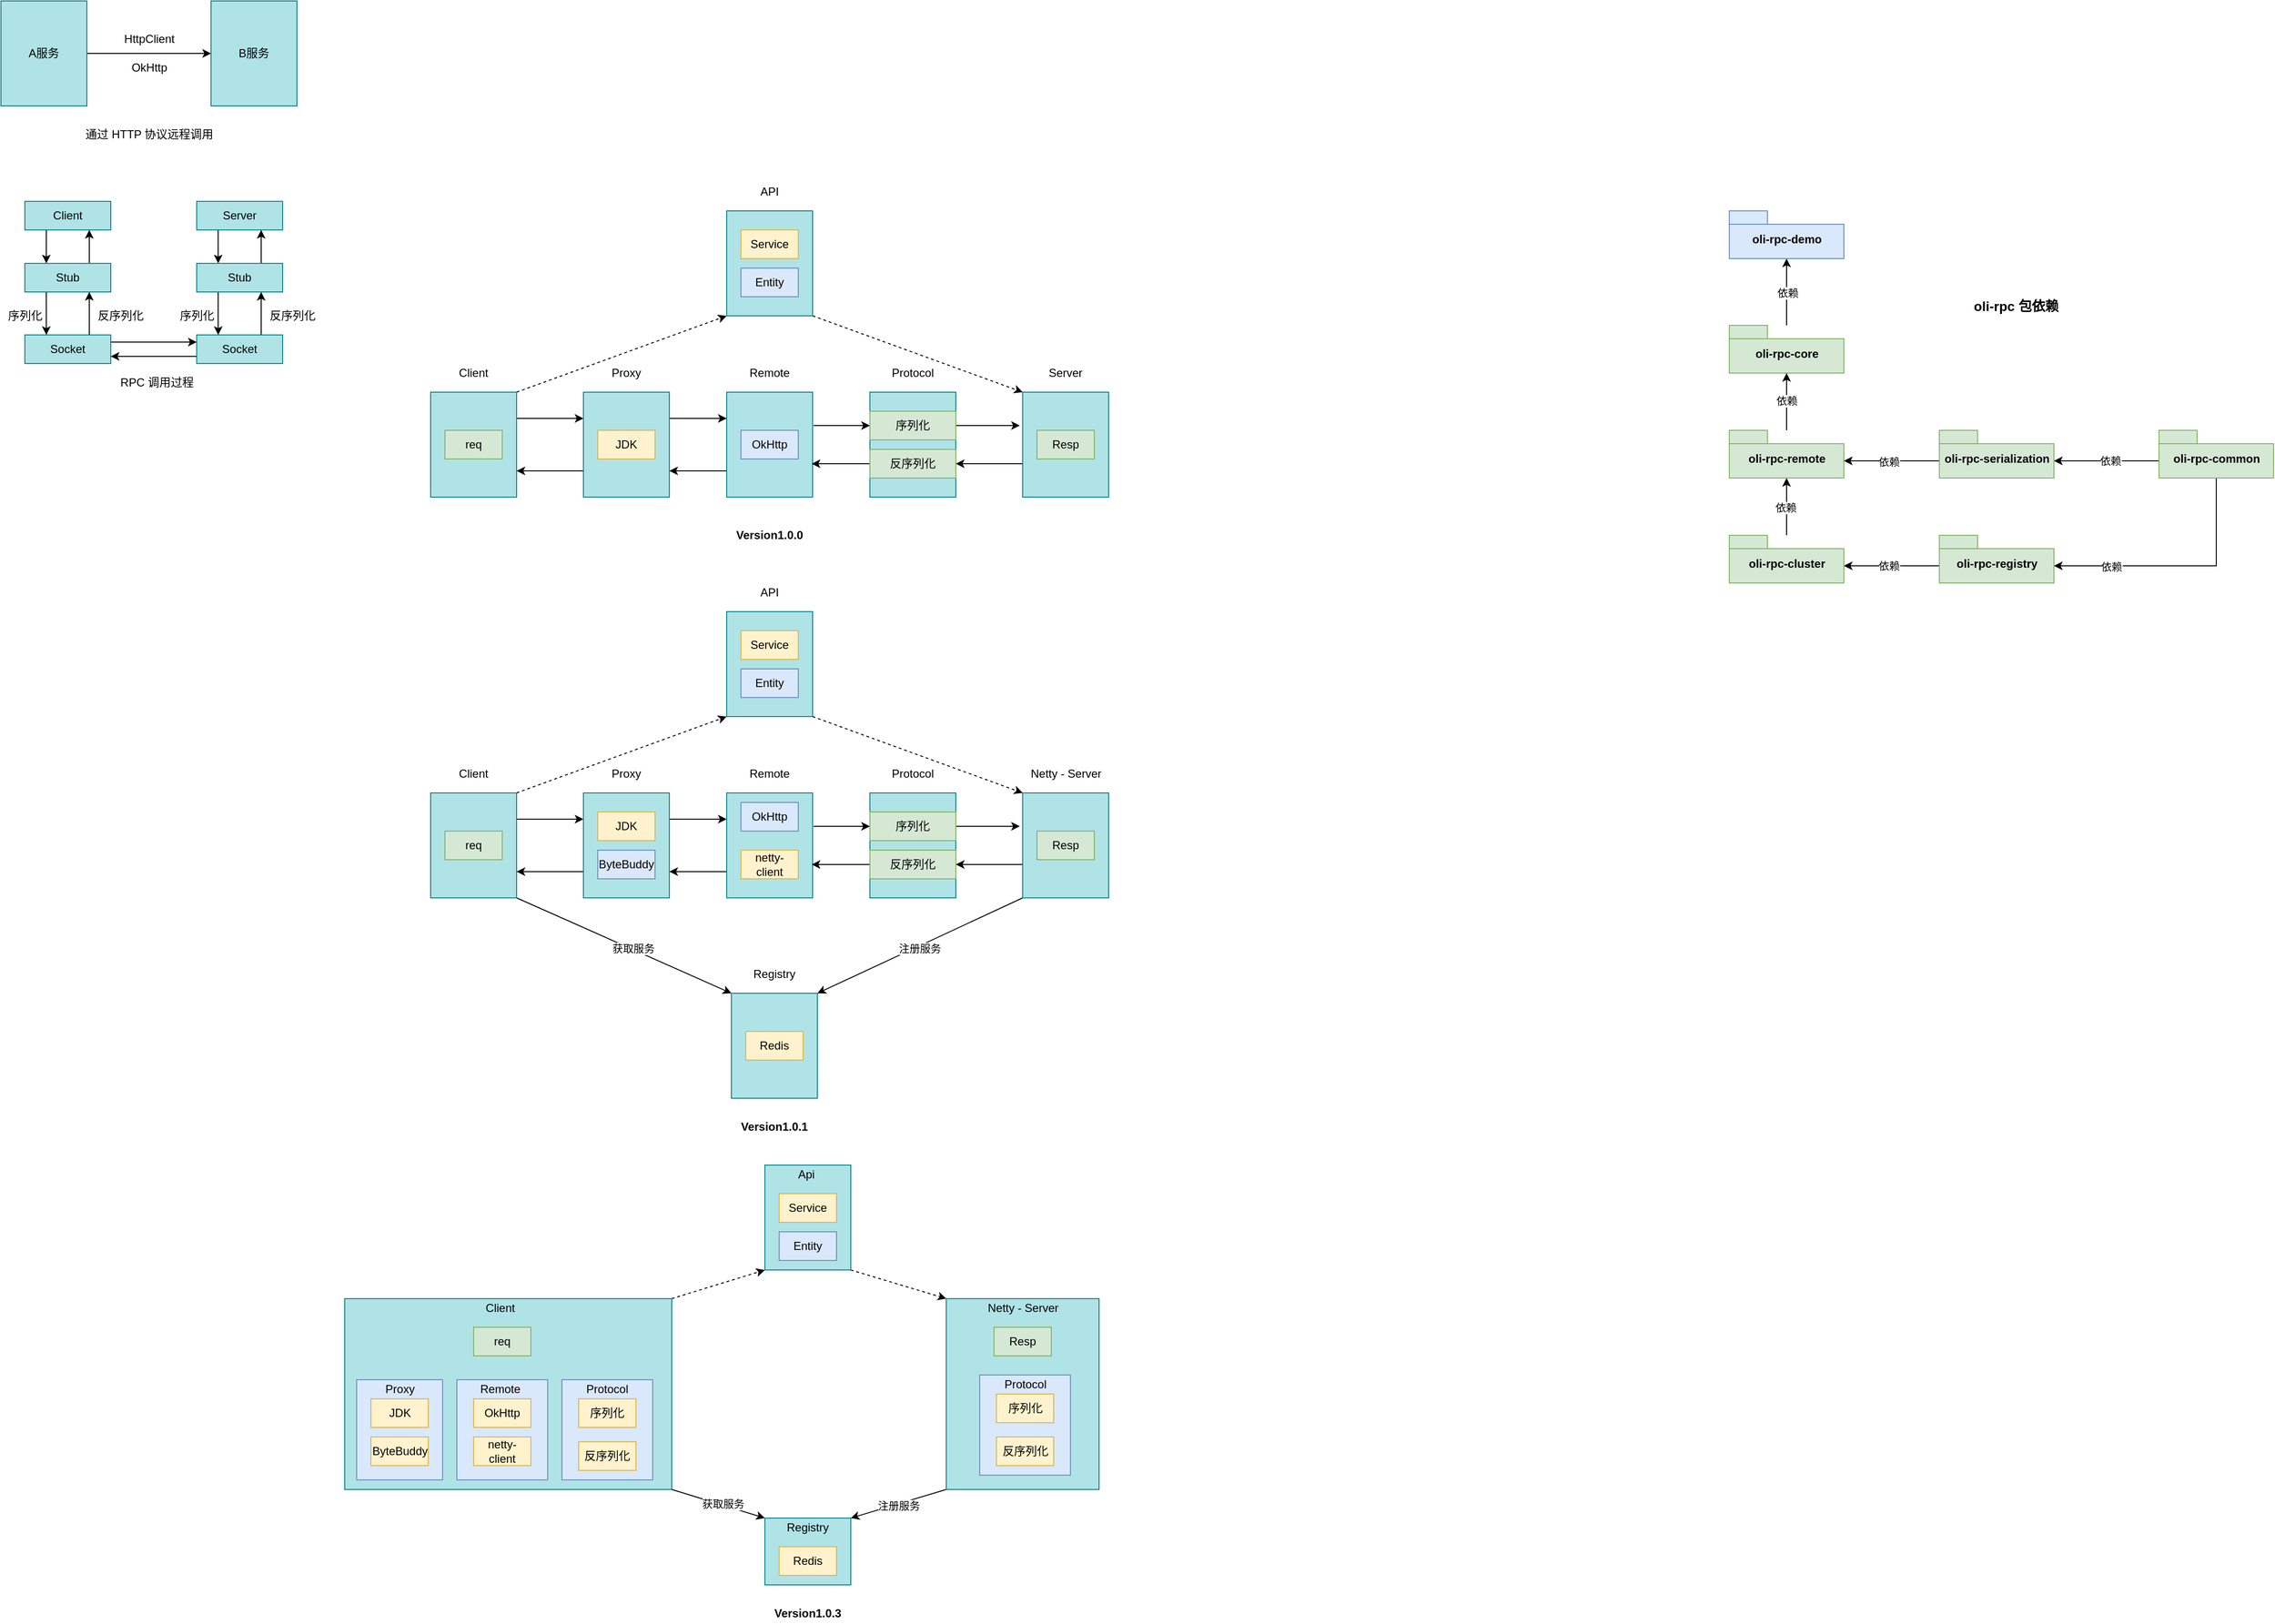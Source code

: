 <mxfile version="14.7.0" type="github">
  <diagram id="Ye_1s_PwDqeFsSJ71oEs" name="第 1 页">
    <mxGraphModel dx="4246" dy="620" grid="1" gridSize="10" guides="1" tooltips="1" connect="1" arrows="1" fold="1" page="1" pageScale="1" pageWidth="3300" pageHeight="2339" math="0" shadow="0">
      <root>
        <mxCell id="0" />
        <mxCell id="1" parent="0" />
        <mxCell id="innrkbjN795lYIx9L5WS-31" value="" style="rounded=0;whiteSpace=wrap;html=1;fillColor=#b0e3e6;strokeColor=#0e8088;" parent="1" vertex="1">
          <mxGeometry x="880" y="470" width="90" height="110" as="geometry" />
        </mxCell>
        <mxCell id="innrkbjN795lYIx9L5WS-16" style="edgeStyle=orthogonalEdgeStyle;rounded=0;orthogonalLoop=1;jettySize=auto;html=1;exitX=1;exitY=0.25;exitDx=0;exitDy=0;entryX=0;entryY=0.25;entryDx=0;entryDy=0;" parent="1" source="innrkbjN795lYIx9L5WS-2" target="innrkbjN795lYIx9L5WS-6" edge="1">
          <mxGeometry relative="1" as="geometry" />
        </mxCell>
        <mxCell id="innrkbjN795lYIx9L5WS-51" style="rounded=0;orthogonalLoop=1;jettySize=auto;html=1;exitX=1;exitY=0;exitDx=0;exitDy=0;entryX=0;entryY=1;entryDx=0;entryDy=0;dashed=1;" parent="1" source="innrkbjN795lYIx9L5WS-2" target="innrkbjN795lYIx9L5WS-47" edge="1">
          <mxGeometry relative="1" as="geometry" />
        </mxCell>
        <mxCell id="innrkbjN795lYIx9L5WS-2" value="" style="rounded=0;whiteSpace=wrap;html=1;fillColor=#b0e3e6;strokeColor=#0e8088;" parent="1" vertex="1">
          <mxGeometry x="420" y="470" width="90" height="110" as="geometry" />
        </mxCell>
        <mxCell id="innrkbjN795lYIx9L5WS-4" value="req" style="rounded=0;whiteSpace=wrap;html=1;fillColor=#d5e8d4;strokeColor=#82b366;" parent="1" vertex="1">
          <mxGeometry x="435" y="510" width="60" height="30" as="geometry" />
        </mxCell>
        <mxCell id="innrkbjN795lYIx9L5WS-5" value="Client" style="text;html=1;strokeColor=none;fillColor=none;align=center;verticalAlign=middle;whiteSpace=wrap;rounded=0;" parent="1" vertex="1">
          <mxGeometry x="445" y="440" width="40" height="20" as="geometry" />
        </mxCell>
        <mxCell id="innrkbjN795lYIx9L5WS-17" style="edgeStyle=orthogonalEdgeStyle;rounded=0;orthogonalLoop=1;jettySize=auto;html=1;exitX=1;exitY=0.25;exitDx=0;exitDy=0;entryX=0;entryY=0.25;entryDx=0;entryDy=0;" parent="1" source="innrkbjN795lYIx9L5WS-6" target="innrkbjN795lYIx9L5WS-10" edge="1">
          <mxGeometry relative="1" as="geometry" />
        </mxCell>
        <mxCell id="innrkbjN795lYIx9L5WS-21" style="edgeStyle=orthogonalEdgeStyle;rounded=0;orthogonalLoop=1;jettySize=auto;html=1;exitX=0;exitY=0.75;exitDx=0;exitDy=0;entryX=1;entryY=0.75;entryDx=0;entryDy=0;" parent="1" source="innrkbjN795lYIx9L5WS-6" target="innrkbjN795lYIx9L5WS-2" edge="1">
          <mxGeometry relative="1" as="geometry" />
        </mxCell>
        <mxCell id="innrkbjN795lYIx9L5WS-6" value="" style="rounded=0;whiteSpace=wrap;html=1;fillColor=#b0e3e6;strokeColor=#0e8088;" parent="1" vertex="1">
          <mxGeometry x="580" y="470" width="90" height="110" as="geometry" />
        </mxCell>
        <mxCell id="innrkbjN795lYIx9L5WS-7" value="Proxy" style="text;html=1;strokeColor=none;fillColor=none;align=center;verticalAlign=middle;whiteSpace=wrap;rounded=0;" parent="1" vertex="1">
          <mxGeometry x="605" y="440" width="40" height="20" as="geometry" />
        </mxCell>
        <mxCell id="innrkbjN795lYIx9L5WS-8" value="JDK" style="rounded=0;whiteSpace=wrap;html=1;fillColor=#fff2cc;strokeColor=#d6b656;" parent="1" vertex="1">
          <mxGeometry x="595" y="510" width="60" height="30" as="geometry" />
        </mxCell>
        <mxCell id="innrkbjN795lYIx9L5WS-20" style="edgeStyle=orthogonalEdgeStyle;rounded=0;orthogonalLoop=1;jettySize=auto;html=1;exitX=0;exitY=0.75;exitDx=0;exitDy=0;entryX=1;entryY=0.75;entryDx=0;entryDy=0;" parent="1" source="innrkbjN795lYIx9L5WS-10" target="innrkbjN795lYIx9L5WS-6" edge="1">
          <mxGeometry relative="1" as="geometry" />
        </mxCell>
        <mxCell id="innrkbjN795lYIx9L5WS-33" style="edgeStyle=orthogonalEdgeStyle;rounded=0;orthogonalLoop=1;jettySize=auto;html=1;exitX=1.011;exitY=0.318;exitDx=0;exitDy=0;entryX=0;entryY=0.5;entryDx=0;entryDy=0;exitPerimeter=0;" parent="1" source="innrkbjN795lYIx9L5WS-10" target="innrkbjN795lYIx9L5WS-25" edge="1">
          <mxGeometry relative="1" as="geometry" />
        </mxCell>
        <mxCell id="innrkbjN795lYIx9L5WS-10" value="" style="rounded=0;whiteSpace=wrap;html=1;fillColor=#b0e3e6;strokeColor=#0e8088;" parent="1" vertex="1">
          <mxGeometry x="730" y="470" width="90" height="110" as="geometry" />
        </mxCell>
        <mxCell id="innrkbjN795lYIx9L5WS-11" value="Remote" style="text;html=1;strokeColor=none;fillColor=none;align=center;verticalAlign=middle;whiteSpace=wrap;rounded=0;" parent="1" vertex="1">
          <mxGeometry x="755" y="440" width="40" height="20" as="geometry" />
        </mxCell>
        <mxCell id="innrkbjN795lYIx9L5WS-12" value="OkHttp" style="rounded=0;whiteSpace=wrap;html=1;fillColor=#dae8fc;strokeColor=#6c8ebf;" parent="1" vertex="1">
          <mxGeometry x="745" y="510" width="60" height="30" as="geometry" />
        </mxCell>
        <mxCell id="innrkbjN795lYIx9L5WS-39" style="edgeStyle=orthogonalEdgeStyle;rounded=0;orthogonalLoop=1;jettySize=auto;html=1;exitX=0.011;exitY=0.682;exitDx=0;exitDy=0;entryX=1;entryY=0.5;entryDx=0;entryDy=0;exitPerimeter=0;" parent="1" source="innrkbjN795lYIx9L5WS-13" target="innrkbjN795lYIx9L5WS-26" edge="1">
          <mxGeometry relative="1" as="geometry" />
        </mxCell>
        <mxCell id="innrkbjN795lYIx9L5WS-13" value="" style="rounded=0;whiteSpace=wrap;html=1;fillColor=#b0e3e6;strokeColor=#0e8088;" parent="1" vertex="1">
          <mxGeometry x="1040" y="470" width="90" height="110" as="geometry" />
        </mxCell>
        <mxCell id="innrkbjN795lYIx9L5WS-14" value="Server" style="text;html=1;strokeColor=none;fillColor=none;align=center;verticalAlign=middle;whiteSpace=wrap;rounded=0;" parent="1" vertex="1">
          <mxGeometry x="1065" y="440" width="40" height="20" as="geometry" />
        </mxCell>
        <mxCell id="innrkbjN795lYIx9L5WS-15" value="Resp" style="rounded=0;whiteSpace=wrap;html=1;fillColor=#d5e8d4;strokeColor=#82b366;" parent="1" vertex="1">
          <mxGeometry x="1055" y="510" width="60" height="30" as="geometry" />
        </mxCell>
        <mxCell id="innrkbjN795lYIx9L5WS-40" style="edgeStyle=orthogonalEdgeStyle;rounded=0;orthogonalLoop=1;jettySize=auto;html=1;exitX=1;exitY=0.5;exitDx=0;exitDy=0;entryX=-0.033;entryY=0.318;entryDx=0;entryDy=0;entryPerimeter=0;" parent="1" source="innrkbjN795lYIx9L5WS-25" target="innrkbjN795lYIx9L5WS-13" edge="1">
          <mxGeometry relative="1" as="geometry" />
        </mxCell>
        <mxCell id="innrkbjN795lYIx9L5WS-25" value="序列化" style="rounded=0;whiteSpace=wrap;html=1;fillColor=#d5e8d4;strokeColor=#82b366;" parent="1" vertex="1">
          <mxGeometry x="880" y="490" width="90" height="30" as="geometry" />
        </mxCell>
        <mxCell id="innrkbjN795lYIx9L5WS-36" style="edgeStyle=orthogonalEdgeStyle;rounded=0;orthogonalLoop=1;jettySize=auto;html=1;exitX=0;exitY=0.5;exitDx=0;exitDy=0;entryX=0.989;entryY=0.682;entryDx=0;entryDy=0;entryPerimeter=0;" parent="1" source="innrkbjN795lYIx9L5WS-26" target="innrkbjN795lYIx9L5WS-10" edge="1">
          <mxGeometry relative="1" as="geometry" />
        </mxCell>
        <mxCell id="innrkbjN795lYIx9L5WS-26" value="反序列化" style="rounded=0;whiteSpace=wrap;html=1;fillColor=#d5e8d4;strokeColor=#82b366;" parent="1" vertex="1">
          <mxGeometry x="880" y="530" width="90" height="30" as="geometry" />
        </mxCell>
        <mxCell id="innrkbjN795lYIx9L5WS-41" value="Protocol" style="text;html=1;strokeColor=none;fillColor=none;align=center;verticalAlign=middle;whiteSpace=wrap;rounded=0;" parent="1" vertex="1">
          <mxGeometry x="905" y="440" width="40" height="20" as="geometry" />
        </mxCell>
        <mxCell id="innrkbjN795lYIx9L5WS-42" value="&lt;b&gt;Version1.0.0&lt;/b&gt;" style="text;html=1;strokeColor=none;fillColor=none;align=center;verticalAlign=middle;whiteSpace=wrap;rounded=0;" parent="1" vertex="1">
          <mxGeometry x="740" y="610" width="70" height="20" as="geometry" />
        </mxCell>
        <mxCell id="innrkbjN795lYIx9L5WS-52" style="edgeStyle=none;rounded=0;orthogonalLoop=1;jettySize=auto;html=1;exitX=1;exitY=1;exitDx=0;exitDy=0;entryX=0;entryY=0;entryDx=0;entryDy=0;dashed=1;" parent="1" source="innrkbjN795lYIx9L5WS-47" target="innrkbjN795lYIx9L5WS-13" edge="1">
          <mxGeometry relative="1" as="geometry" />
        </mxCell>
        <mxCell id="innrkbjN795lYIx9L5WS-47" value="" style="rounded=0;whiteSpace=wrap;html=1;fillColor=#b0e3e6;strokeColor=#0e8088;" parent="1" vertex="1">
          <mxGeometry x="730" y="280" width="90" height="110" as="geometry" />
        </mxCell>
        <mxCell id="innrkbjN795lYIx9L5WS-48" value="API" style="text;html=1;strokeColor=none;fillColor=none;align=center;verticalAlign=middle;whiteSpace=wrap;rounded=0;" parent="1" vertex="1">
          <mxGeometry x="755" y="250" width="40" height="20" as="geometry" />
        </mxCell>
        <mxCell id="innrkbjN795lYIx9L5WS-49" value="Service" style="rounded=0;whiteSpace=wrap;html=1;fillColor=#fff2cc;strokeColor=#d6b656;" parent="1" vertex="1">
          <mxGeometry x="745" y="300" width="60" height="30" as="geometry" />
        </mxCell>
        <mxCell id="innrkbjN795lYIx9L5WS-50" value="Entity" style="rounded=0;whiteSpace=wrap;html=1;fillColor=#dae8fc;strokeColor=#6c8ebf;" parent="1" vertex="1">
          <mxGeometry x="745" y="340" width="60" height="30" as="geometry" />
        </mxCell>
        <mxCell id="innrkbjN795lYIx9L5WS-53" value="" style="rounded=0;whiteSpace=wrap;html=1;fillColor=#b0e3e6;strokeColor=#0e8088;" parent="1" vertex="1">
          <mxGeometry x="880" y="890" width="90" height="110" as="geometry" />
        </mxCell>
        <mxCell id="innrkbjN795lYIx9L5WS-54" style="edgeStyle=orthogonalEdgeStyle;rounded=0;orthogonalLoop=1;jettySize=auto;html=1;exitX=1;exitY=0.25;exitDx=0;exitDy=0;entryX=0;entryY=0.25;entryDx=0;entryDy=0;" parent="1" source="innrkbjN795lYIx9L5WS-56" target="innrkbjN795lYIx9L5WS-61" edge="1">
          <mxGeometry relative="1" as="geometry" />
        </mxCell>
        <mxCell id="innrkbjN795lYIx9L5WS-55" style="rounded=0;orthogonalLoop=1;jettySize=auto;html=1;exitX=1;exitY=0;exitDx=0;exitDy=0;entryX=0;entryY=1;entryDx=0;entryDy=0;dashed=1;" parent="1" source="innrkbjN795lYIx9L5WS-56" target="innrkbjN795lYIx9L5WS-80" edge="1">
          <mxGeometry relative="1" as="geometry" />
        </mxCell>
        <mxCell id="innrkbjN795lYIx9L5WS-95" style="edgeStyle=none;rounded=0;orthogonalLoop=1;jettySize=auto;html=1;exitX=1;exitY=1;exitDx=0;exitDy=0;entryX=0;entryY=0;entryDx=0;entryDy=0;" parent="1" source="innrkbjN795lYIx9L5WS-56" target="innrkbjN795lYIx9L5WS-84" edge="1">
          <mxGeometry relative="1" as="geometry" />
        </mxCell>
        <mxCell id="innrkbjN795lYIx9L5WS-96" value="获取服务" style="edgeLabel;html=1;align=center;verticalAlign=middle;resizable=0;points=[];" parent="innrkbjN795lYIx9L5WS-95" vertex="1" connectable="0">
          <mxGeometry x="0.08" y="1" relative="1" as="geometry">
            <mxPoint as="offset" />
          </mxGeometry>
        </mxCell>
        <mxCell id="innrkbjN795lYIx9L5WS-56" value="" style="rounded=0;whiteSpace=wrap;html=1;fillColor=#b0e3e6;strokeColor=#0e8088;" parent="1" vertex="1">
          <mxGeometry x="420" y="890" width="90" height="110" as="geometry" />
        </mxCell>
        <mxCell id="innrkbjN795lYIx9L5WS-57" value="req" style="rounded=0;whiteSpace=wrap;html=1;fillColor=#d5e8d4;strokeColor=#82b366;" parent="1" vertex="1">
          <mxGeometry x="435" y="930" width="60" height="30" as="geometry" />
        </mxCell>
        <mxCell id="innrkbjN795lYIx9L5WS-58" value="Client" style="text;html=1;strokeColor=none;fillColor=none;align=center;verticalAlign=middle;whiteSpace=wrap;rounded=0;" parent="1" vertex="1">
          <mxGeometry x="445" y="860" width="40" height="20" as="geometry" />
        </mxCell>
        <mxCell id="innrkbjN795lYIx9L5WS-59" style="edgeStyle=orthogonalEdgeStyle;rounded=0;orthogonalLoop=1;jettySize=auto;html=1;exitX=1;exitY=0.25;exitDx=0;exitDy=0;entryX=0;entryY=0.25;entryDx=0;entryDy=0;" parent="1" source="innrkbjN795lYIx9L5WS-61" target="innrkbjN795lYIx9L5WS-66" edge="1">
          <mxGeometry relative="1" as="geometry" />
        </mxCell>
        <mxCell id="innrkbjN795lYIx9L5WS-60" style="edgeStyle=orthogonalEdgeStyle;rounded=0;orthogonalLoop=1;jettySize=auto;html=1;exitX=0;exitY=0.75;exitDx=0;exitDy=0;entryX=1;entryY=0.75;entryDx=0;entryDy=0;" parent="1" source="innrkbjN795lYIx9L5WS-61" target="innrkbjN795lYIx9L5WS-56" edge="1">
          <mxGeometry relative="1" as="geometry" />
        </mxCell>
        <mxCell id="innrkbjN795lYIx9L5WS-61" value="" style="rounded=0;whiteSpace=wrap;html=1;fillColor=#b0e3e6;strokeColor=#0e8088;" parent="1" vertex="1">
          <mxGeometry x="580" y="890" width="90" height="110" as="geometry" />
        </mxCell>
        <mxCell id="innrkbjN795lYIx9L5WS-62" value="Proxy" style="text;html=1;strokeColor=none;fillColor=none;align=center;verticalAlign=middle;whiteSpace=wrap;rounded=0;" parent="1" vertex="1">
          <mxGeometry x="605" y="860" width="40" height="20" as="geometry" />
        </mxCell>
        <mxCell id="innrkbjN795lYIx9L5WS-63" value="JDK" style="rounded=0;whiteSpace=wrap;html=1;fillColor=#fff2cc;strokeColor=#d6b656;" parent="1" vertex="1">
          <mxGeometry x="595" y="910" width="60" height="30" as="geometry" />
        </mxCell>
        <mxCell id="innrkbjN795lYIx9L5WS-64" style="edgeStyle=orthogonalEdgeStyle;rounded=0;orthogonalLoop=1;jettySize=auto;html=1;exitX=0;exitY=0.75;exitDx=0;exitDy=0;entryX=1;entryY=0.75;entryDx=0;entryDy=0;" parent="1" source="innrkbjN795lYIx9L5WS-66" target="innrkbjN795lYIx9L5WS-61" edge="1">
          <mxGeometry relative="1" as="geometry" />
        </mxCell>
        <mxCell id="innrkbjN795lYIx9L5WS-65" style="edgeStyle=orthogonalEdgeStyle;rounded=0;orthogonalLoop=1;jettySize=auto;html=1;exitX=1.011;exitY=0.318;exitDx=0;exitDy=0;entryX=0;entryY=0.5;entryDx=0;entryDy=0;exitPerimeter=0;" parent="1" source="innrkbjN795lYIx9L5WS-66" target="innrkbjN795lYIx9L5WS-74" edge="1">
          <mxGeometry relative="1" as="geometry" />
        </mxCell>
        <mxCell id="innrkbjN795lYIx9L5WS-66" value="" style="rounded=0;whiteSpace=wrap;html=1;fillColor=#b0e3e6;strokeColor=#0e8088;" parent="1" vertex="1">
          <mxGeometry x="730" y="890" width="90" height="110" as="geometry" />
        </mxCell>
        <mxCell id="innrkbjN795lYIx9L5WS-67" value="Remote" style="text;html=1;strokeColor=none;fillColor=none;align=center;verticalAlign=middle;whiteSpace=wrap;rounded=0;" parent="1" vertex="1">
          <mxGeometry x="755" y="860" width="40" height="20" as="geometry" />
        </mxCell>
        <mxCell id="innrkbjN795lYIx9L5WS-68" value="OkHttp" style="rounded=0;whiteSpace=wrap;html=1;fillColor=#dae8fc;strokeColor=#6c8ebf;" parent="1" vertex="1">
          <mxGeometry x="745" y="900" width="60" height="30" as="geometry" />
        </mxCell>
        <mxCell id="innrkbjN795lYIx9L5WS-69" style="edgeStyle=orthogonalEdgeStyle;rounded=0;orthogonalLoop=1;jettySize=auto;html=1;exitX=0.011;exitY=0.682;exitDx=0;exitDy=0;entryX=1;entryY=0.5;entryDx=0;entryDy=0;exitPerimeter=0;" parent="1" source="innrkbjN795lYIx9L5WS-70" target="innrkbjN795lYIx9L5WS-76" edge="1">
          <mxGeometry relative="1" as="geometry" />
        </mxCell>
        <mxCell id="innrkbjN795lYIx9L5WS-88" style="edgeStyle=none;rounded=0;orthogonalLoop=1;jettySize=auto;html=1;exitX=0;exitY=1;exitDx=0;exitDy=0;entryX=1;entryY=0;entryDx=0;entryDy=0;" parent="1" source="innrkbjN795lYIx9L5WS-70" target="innrkbjN795lYIx9L5WS-84" edge="1">
          <mxGeometry relative="1" as="geometry" />
        </mxCell>
        <mxCell id="innrkbjN795lYIx9L5WS-89" value="注册服务" style="edgeLabel;html=1;align=center;verticalAlign=middle;resizable=0;points=[];" parent="innrkbjN795lYIx9L5WS-88" vertex="1" connectable="0">
          <mxGeometry x="0.011" y="2" relative="1" as="geometry">
            <mxPoint as="offset" />
          </mxGeometry>
        </mxCell>
        <mxCell id="innrkbjN795lYIx9L5WS-70" value="" style="rounded=0;whiteSpace=wrap;html=1;fillColor=#b0e3e6;strokeColor=#0e8088;" parent="1" vertex="1">
          <mxGeometry x="1040" y="890" width="90" height="110" as="geometry" />
        </mxCell>
        <mxCell id="innrkbjN795lYIx9L5WS-71" value="Netty - Server" style="text;html=1;strokeColor=none;fillColor=none;align=center;verticalAlign=middle;whiteSpace=wrap;rounded=0;" parent="1" vertex="1">
          <mxGeometry x="1027.5" y="860" width="115" height="20" as="geometry" />
        </mxCell>
        <mxCell id="innrkbjN795lYIx9L5WS-72" value="Resp" style="rounded=0;whiteSpace=wrap;html=1;fillColor=#d5e8d4;strokeColor=#82b366;" parent="1" vertex="1">
          <mxGeometry x="1055" y="930" width="60" height="30" as="geometry" />
        </mxCell>
        <mxCell id="innrkbjN795lYIx9L5WS-73" style="edgeStyle=orthogonalEdgeStyle;rounded=0;orthogonalLoop=1;jettySize=auto;html=1;exitX=1;exitY=0.5;exitDx=0;exitDy=0;entryX=-0.033;entryY=0.318;entryDx=0;entryDy=0;entryPerimeter=0;" parent="1" source="innrkbjN795lYIx9L5WS-74" target="innrkbjN795lYIx9L5WS-70" edge="1">
          <mxGeometry relative="1" as="geometry" />
        </mxCell>
        <mxCell id="innrkbjN795lYIx9L5WS-74" value="序列化" style="rounded=0;whiteSpace=wrap;html=1;fillColor=#d5e8d4;strokeColor=#82b366;" parent="1" vertex="1">
          <mxGeometry x="880" y="910" width="90" height="30" as="geometry" />
        </mxCell>
        <mxCell id="innrkbjN795lYIx9L5WS-75" style="edgeStyle=orthogonalEdgeStyle;rounded=0;orthogonalLoop=1;jettySize=auto;html=1;exitX=0;exitY=0.5;exitDx=0;exitDy=0;entryX=0.989;entryY=0.682;entryDx=0;entryDy=0;entryPerimeter=0;" parent="1" source="innrkbjN795lYIx9L5WS-76" target="innrkbjN795lYIx9L5WS-66" edge="1">
          <mxGeometry relative="1" as="geometry" />
        </mxCell>
        <mxCell id="innrkbjN795lYIx9L5WS-76" value="反序列化" style="rounded=0;whiteSpace=wrap;html=1;fillColor=#d5e8d4;strokeColor=#82b366;" parent="1" vertex="1">
          <mxGeometry x="880" y="950" width="90" height="30" as="geometry" />
        </mxCell>
        <mxCell id="innrkbjN795lYIx9L5WS-77" value="Protocol" style="text;html=1;strokeColor=none;fillColor=none;align=center;verticalAlign=middle;whiteSpace=wrap;rounded=0;" parent="1" vertex="1">
          <mxGeometry x="905" y="860" width="40" height="20" as="geometry" />
        </mxCell>
        <mxCell id="innrkbjN795lYIx9L5WS-78" value="&lt;b&gt;Version1.0.1&lt;/b&gt;" style="text;html=1;strokeColor=none;fillColor=none;align=center;verticalAlign=middle;whiteSpace=wrap;rounded=0;" parent="1" vertex="1">
          <mxGeometry x="745" y="1230" width="70" height="20" as="geometry" />
        </mxCell>
        <mxCell id="innrkbjN795lYIx9L5WS-79" style="edgeStyle=none;rounded=0;orthogonalLoop=1;jettySize=auto;html=1;exitX=1;exitY=1;exitDx=0;exitDy=0;entryX=0;entryY=0;entryDx=0;entryDy=0;dashed=1;" parent="1" source="innrkbjN795lYIx9L5WS-80" target="innrkbjN795lYIx9L5WS-70" edge="1">
          <mxGeometry relative="1" as="geometry" />
        </mxCell>
        <mxCell id="innrkbjN795lYIx9L5WS-80" value="" style="rounded=0;whiteSpace=wrap;html=1;fillColor=#b0e3e6;strokeColor=#0e8088;" parent="1" vertex="1">
          <mxGeometry x="730" y="700" width="90" height="110" as="geometry" />
        </mxCell>
        <mxCell id="innrkbjN795lYIx9L5WS-81" value="API" style="text;html=1;strokeColor=none;fillColor=none;align=center;verticalAlign=middle;whiteSpace=wrap;rounded=0;" parent="1" vertex="1">
          <mxGeometry x="755" y="670" width="40" height="20" as="geometry" />
        </mxCell>
        <mxCell id="innrkbjN795lYIx9L5WS-82" value="Service" style="rounded=0;whiteSpace=wrap;html=1;fillColor=#fff2cc;strokeColor=#d6b656;" parent="1" vertex="1">
          <mxGeometry x="745" y="720" width="60" height="30" as="geometry" />
        </mxCell>
        <mxCell id="innrkbjN795lYIx9L5WS-83" value="Entity" style="rounded=0;whiteSpace=wrap;html=1;fillColor=#dae8fc;strokeColor=#6c8ebf;" parent="1" vertex="1">
          <mxGeometry x="745" y="760" width="60" height="30" as="geometry" />
        </mxCell>
        <mxCell id="innrkbjN795lYIx9L5WS-84" value="" style="rounded=0;whiteSpace=wrap;html=1;fillColor=#b0e3e6;strokeColor=#0e8088;" parent="1" vertex="1">
          <mxGeometry x="735" y="1100" width="90" height="110" as="geometry" />
        </mxCell>
        <mxCell id="innrkbjN795lYIx9L5WS-85" value="Redis" style="rounded=0;whiteSpace=wrap;html=1;fillColor=#fff2cc;strokeColor=#d6b656;" parent="1" vertex="1">
          <mxGeometry x="750" y="1140" width="60" height="30" as="geometry" />
        </mxCell>
        <mxCell id="innrkbjN795lYIx9L5WS-87" value="Registry" style="text;html=1;strokeColor=none;fillColor=none;align=center;verticalAlign=middle;whiteSpace=wrap;rounded=0;" parent="1" vertex="1">
          <mxGeometry x="760" y="1070" width="40" height="20" as="geometry" />
        </mxCell>
        <mxCell id="Kn4_Spqop4wsT_ZjCutp-1" value="ByteBuddy" style="rounded=0;whiteSpace=wrap;html=1;fillColor=#dae8fc;strokeColor=#6c8ebf;" parent="1" vertex="1">
          <mxGeometry x="595" y="950" width="60" height="30" as="geometry" />
        </mxCell>
        <mxCell id="7a_XVVSUZz2fKaup08TQ-1" value="netty-client" style="rounded=0;whiteSpace=wrap;html=1;fillColor=#fff2cc;strokeColor=#d6b656;" parent="1" vertex="1">
          <mxGeometry x="745" y="950" width="60" height="30" as="geometry" />
        </mxCell>
        <mxCell id="QBaWxaclSvjvocaoikl4-3" style="rounded=0;orthogonalLoop=1;jettySize=auto;html=1;exitX=1;exitY=0;exitDx=0;exitDy=0;entryX=0;entryY=1;entryDx=0;entryDy=0;dashed=1;" parent="1" source="QBaWxaclSvjvocaoikl4-6" target="QBaWxaclSvjvocaoikl4-32" edge="1">
          <mxGeometry relative="1" as="geometry" />
        </mxCell>
        <mxCell id="QBaWxaclSvjvocaoikl4-20" style="edgeStyle=none;rounded=0;orthogonalLoop=1;jettySize=auto;html=1;exitX=0;exitY=1;exitDx=0;exitDy=0;entryX=1;entryY=0;entryDx=0;entryDy=0;" parent="1" source="QBaWxaclSvjvocaoikl4-22" target="QBaWxaclSvjvocaoikl4-35" edge="1">
          <mxGeometry relative="1" as="geometry" />
        </mxCell>
        <mxCell id="QBaWxaclSvjvocaoikl4-21" value="注册服务" style="edgeLabel;html=1;align=center;verticalAlign=middle;resizable=0;points=[];" parent="QBaWxaclSvjvocaoikl4-20" vertex="1" connectable="0">
          <mxGeometry x="0.011" y="2" relative="1" as="geometry">
            <mxPoint as="offset" />
          </mxGeometry>
        </mxCell>
        <mxCell id="QBaWxaclSvjvocaoikl4-30" value="&lt;b&gt;Version1.0.3&lt;/b&gt;" style="text;html=1;strokeColor=none;fillColor=none;align=center;verticalAlign=middle;whiteSpace=wrap;rounded=0;" parent="1" vertex="1">
          <mxGeometry x="780" y="1740" width="70" height="20" as="geometry" />
        </mxCell>
        <mxCell id="QBaWxaclSvjvocaoikl4-31" style="edgeStyle=none;rounded=0;orthogonalLoop=1;jettySize=auto;html=1;exitX=1;exitY=1;exitDx=0;exitDy=0;entryX=0;entryY=0;entryDx=0;entryDy=0;dashed=1;" parent="1" source="QBaWxaclSvjvocaoikl4-32" target="QBaWxaclSvjvocaoikl4-22" edge="1">
          <mxGeometry relative="1" as="geometry" />
        </mxCell>
        <mxCell id="QBaWxaclSvjvocaoikl4-52" value="" style="group" parent="1" vertex="1" connectable="0">
          <mxGeometry x="330" y="1420" width="342.5" height="200" as="geometry" />
        </mxCell>
        <mxCell id="QBaWxaclSvjvocaoikl4-6" value="" style="rounded=0;whiteSpace=wrap;html=1;fillColor=#b0e3e6;strokeColor=#0e8088;" parent="QBaWxaclSvjvocaoikl4-52" vertex="1">
          <mxGeometry width="342.5" height="200" as="geometry" />
        </mxCell>
        <mxCell id="QBaWxaclSvjvocaoikl4-7" value="req" style="rounded=0;whiteSpace=wrap;html=1;fillColor=#d5e8d4;strokeColor=#82b366;" parent="QBaWxaclSvjvocaoikl4-52" vertex="1">
          <mxGeometry x="135" y="30" width="60" height="30" as="geometry" />
        </mxCell>
        <mxCell id="QBaWxaclSvjvocaoikl4-8" value="Client" style="text;html=1;strokeColor=none;fillColor=none;align=center;verticalAlign=middle;whiteSpace=wrap;rounded=0;" parent="QBaWxaclSvjvocaoikl4-52" vertex="1">
          <mxGeometry x="142.5" width="40" height="20" as="geometry" />
        </mxCell>
        <mxCell id="QBaWxaclSvjvocaoikl4-11" value="" style="rounded=0;whiteSpace=wrap;html=1;fillColor=#dae8fc;strokeColor=#6c8ebf;" parent="QBaWxaclSvjvocaoikl4-52" vertex="1">
          <mxGeometry x="12.5" y="85" width="90" height="105" as="geometry" />
        </mxCell>
        <mxCell id="QBaWxaclSvjvocaoikl4-12" value="Proxy" style="text;html=1;strokeColor=none;fillColor=none;align=center;verticalAlign=middle;whiteSpace=wrap;rounded=0;" parent="QBaWxaclSvjvocaoikl4-52" vertex="1">
          <mxGeometry x="37.5" y="85" width="40" height="20" as="geometry" />
        </mxCell>
        <mxCell id="QBaWxaclSvjvocaoikl4-13" value="JDK" style="rounded=0;whiteSpace=wrap;html=1;fillColor=#fff2cc;strokeColor=#d6b656;" parent="QBaWxaclSvjvocaoikl4-52" vertex="1">
          <mxGeometry x="27.5" y="105" width="60" height="30" as="geometry" />
        </mxCell>
        <mxCell id="QBaWxaclSvjvocaoikl4-16" value="" style="rounded=0;whiteSpace=wrap;html=1;fillColor=#dae8fc;strokeColor=#6c8ebf;" parent="QBaWxaclSvjvocaoikl4-52" vertex="1">
          <mxGeometry x="117.5" y="85" width="95" height="105" as="geometry" />
        </mxCell>
        <mxCell id="QBaWxaclSvjvocaoikl4-17" value="Remote" style="text;html=1;strokeColor=none;fillColor=none;align=center;verticalAlign=middle;whiteSpace=wrap;rounded=0;" parent="QBaWxaclSvjvocaoikl4-52" vertex="1">
          <mxGeometry x="142.5" y="85" width="40" height="20" as="geometry" />
        </mxCell>
        <mxCell id="QBaWxaclSvjvocaoikl4-18" value="OkHttp" style="rounded=0;whiteSpace=wrap;html=1;fillColor=#fff2cc;strokeColor=#d6b656;" parent="QBaWxaclSvjvocaoikl4-52" vertex="1">
          <mxGeometry x="135" y="105" width="60" height="30" as="geometry" />
        </mxCell>
        <mxCell id="QBaWxaclSvjvocaoikl4-38" value="ByteBuddy" style="rounded=0;whiteSpace=wrap;html=1;fillColor=#fff2cc;strokeColor=#d6b656;" parent="QBaWxaclSvjvocaoikl4-52" vertex="1">
          <mxGeometry x="27.5" y="145" width="60" height="30" as="geometry" />
        </mxCell>
        <mxCell id="QBaWxaclSvjvocaoikl4-39" value="netty-client" style="rounded=0;whiteSpace=wrap;html=1;fillColor=#fff2cc;strokeColor=#d6b656;" parent="QBaWxaclSvjvocaoikl4-52" vertex="1">
          <mxGeometry x="135" y="145" width="60" height="30" as="geometry" />
        </mxCell>
        <mxCell id="QBaWxaclSvjvocaoikl4-51" value="" style="group" parent="QBaWxaclSvjvocaoikl4-52" vertex="1" connectable="0">
          <mxGeometry x="227.5" y="85" width="95" height="105" as="geometry" />
        </mxCell>
        <mxCell id="QBaWxaclSvjvocaoikl4-48" value="" style="rounded=0;whiteSpace=wrap;html=1;fillColor=#dae8fc;strokeColor=#6c8ebf;" parent="QBaWxaclSvjvocaoikl4-51" vertex="1">
          <mxGeometry width="95" height="105" as="geometry" />
        </mxCell>
        <mxCell id="QBaWxaclSvjvocaoikl4-49" value="序列化" style="rounded=0;whiteSpace=wrap;html=1;fillColor=#fff2cc;strokeColor=#d6b656;" parent="QBaWxaclSvjvocaoikl4-51" vertex="1">
          <mxGeometry x="17.5" y="20" width="60" height="30" as="geometry" />
        </mxCell>
        <mxCell id="QBaWxaclSvjvocaoikl4-50" value="反序列化" style="rounded=0;whiteSpace=wrap;html=1;fillColor=#fff2cc;strokeColor=#d6b656;" parent="QBaWxaclSvjvocaoikl4-51" vertex="1">
          <mxGeometry x="17.5" y="65" width="60" height="30" as="geometry" />
        </mxCell>
        <mxCell id="QBaWxaclSvjvocaoikl4-47" value="Protocol" style="text;html=1;strokeColor=none;fillColor=none;align=center;verticalAlign=middle;whiteSpace=wrap;rounded=0;" parent="QBaWxaclSvjvocaoikl4-51" vertex="1">
          <mxGeometry x="27.5" width="40" height="20" as="geometry" />
        </mxCell>
        <mxCell id="QBaWxaclSvjvocaoikl4-4" style="edgeStyle=none;rounded=0;orthogonalLoop=1;jettySize=auto;html=1;exitX=1;exitY=1;exitDx=0;exitDy=0;entryX=0;entryY=0;entryDx=0;entryDy=0;" parent="1" source="QBaWxaclSvjvocaoikl4-6" target="QBaWxaclSvjvocaoikl4-35" edge="1">
          <mxGeometry relative="1" as="geometry" />
        </mxCell>
        <mxCell id="QBaWxaclSvjvocaoikl4-5" value="获取服务" style="edgeLabel;html=1;align=center;verticalAlign=middle;resizable=0;points=[];" parent="QBaWxaclSvjvocaoikl4-4" vertex="1" connectable="0">
          <mxGeometry x="0.08" y="1" relative="1" as="geometry">
            <mxPoint as="offset" />
          </mxGeometry>
        </mxCell>
        <mxCell id="QBaWxaclSvjvocaoikl4-59" value="" style="group" parent="1" vertex="1" connectable="0">
          <mxGeometry x="960" y="1420" width="160" height="200" as="geometry" />
        </mxCell>
        <mxCell id="QBaWxaclSvjvocaoikl4-22" value="" style="rounded=0;whiteSpace=wrap;html=1;fillColor=#b0e3e6;strokeColor=#0e8088;" parent="QBaWxaclSvjvocaoikl4-59" vertex="1">
          <mxGeometry width="160" height="200" as="geometry" />
        </mxCell>
        <mxCell id="QBaWxaclSvjvocaoikl4-23" value="Netty - Server" style="text;html=1;strokeColor=none;fillColor=none;align=center;verticalAlign=middle;whiteSpace=wrap;rounded=0;" parent="QBaWxaclSvjvocaoikl4-59" vertex="1">
          <mxGeometry x="22.5" width="115" height="20" as="geometry" />
        </mxCell>
        <mxCell id="QBaWxaclSvjvocaoikl4-24" value="Resp" style="rounded=0;whiteSpace=wrap;html=1;fillColor=#d5e8d4;strokeColor=#82b366;" parent="QBaWxaclSvjvocaoikl4-59" vertex="1">
          <mxGeometry x="50" y="30" width="60" height="30" as="geometry" />
        </mxCell>
        <mxCell id="QBaWxaclSvjvocaoikl4-54" value="" style="group" parent="QBaWxaclSvjvocaoikl4-59" vertex="1" connectable="0">
          <mxGeometry x="35" y="80" width="95" height="105" as="geometry" />
        </mxCell>
        <mxCell id="QBaWxaclSvjvocaoikl4-55" value="" style="rounded=0;whiteSpace=wrap;html=1;fillColor=#dae8fc;strokeColor=#6c8ebf;" parent="QBaWxaclSvjvocaoikl4-54" vertex="1">
          <mxGeometry width="95" height="105" as="geometry" />
        </mxCell>
        <mxCell id="QBaWxaclSvjvocaoikl4-56" value="序列化" style="rounded=0;whiteSpace=wrap;html=1;fillColor=#fff2cc;strokeColor=#d6b656;" parent="QBaWxaclSvjvocaoikl4-54" vertex="1">
          <mxGeometry x="17.5" y="20" width="60" height="30" as="geometry" />
        </mxCell>
        <mxCell id="QBaWxaclSvjvocaoikl4-57" value="反序列化" style="rounded=0;whiteSpace=wrap;html=1;fillColor=#fff2cc;strokeColor=#d6b656;" parent="QBaWxaclSvjvocaoikl4-54" vertex="1">
          <mxGeometry x="17.5" y="65" width="60" height="30" as="geometry" />
        </mxCell>
        <mxCell id="QBaWxaclSvjvocaoikl4-58" value="Protocol" style="text;html=1;strokeColor=none;fillColor=none;align=center;verticalAlign=middle;whiteSpace=wrap;rounded=0;" parent="QBaWxaclSvjvocaoikl4-54" vertex="1">
          <mxGeometry x="27.5" width="40" height="20" as="geometry" />
        </mxCell>
        <mxCell id="QBaWxaclSvjvocaoikl4-61" value="" style="group" parent="1" vertex="1" connectable="0">
          <mxGeometry x="770" y="1280" width="90" height="110" as="geometry" />
        </mxCell>
        <mxCell id="QBaWxaclSvjvocaoikl4-32" value="" style="rounded=0;whiteSpace=wrap;html=1;fillColor=#b0e3e6;strokeColor=#0e8088;" parent="QBaWxaclSvjvocaoikl4-61" vertex="1">
          <mxGeometry width="90" height="110" as="geometry" />
        </mxCell>
        <mxCell id="QBaWxaclSvjvocaoikl4-33" value="Service" style="rounded=0;whiteSpace=wrap;html=1;fillColor=#fff2cc;strokeColor=#d6b656;" parent="QBaWxaclSvjvocaoikl4-61" vertex="1">
          <mxGeometry x="15" y="30" width="60" height="30" as="geometry" />
        </mxCell>
        <mxCell id="QBaWxaclSvjvocaoikl4-34" value="Entity" style="rounded=0;whiteSpace=wrap;html=1;fillColor=#dae8fc;strokeColor=#6c8ebf;" parent="QBaWxaclSvjvocaoikl4-61" vertex="1">
          <mxGeometry x="15" y="70" width="60" height="30" as="geometry" />
        </mxCell>
        <mxCell id="QBaWxaclSvjvocaoikl4-60" value="Api" style="text;html=1;align=center;verticalAlign=middle;resizable=0;points=[];autosize=1;strokeColor=none;" parent="QBaWxaclSvjvocaoikl4-61" vertex="1">
          <mxGeometry x="27.5" width="30" height="20" as="geometry" />
        </mxCell>
        <mxCell id="QBaWxaclSvjvocaoikl4-62" value="" style="group" parent="1" vertex="1" connectable="0">
          <mxGeometry x="770" y="1650" width="90" height="70" as="geometry" />
        </mxCell>
        <mxCell id="QBaWxaclSvjvocaoikl4-35" value="" style="rounded=0;whiteSpace=wrap;html=1;fillColor=#b0e3e6;strokeColor=#0e8088;" parent="QBaWxaclSvjvocaoikl4-62" vertex="1">
          <mxGeometry width="90" height="70" as="geometry" />
        </mxCell>
        <mxCell id="QBaWxaclSvjvocaoikl4-36" value="Redis" style="rounded=0;whiteSpace=wrap;html=1;fillColor=#fff2cc;strokeColor=#d6b656;" parent="QBaWxaclSvjvocaoikl4-62" vertex="1">
          <mxGeometry x="15" y="30" width="60" height="30" as="geometry" />
        </mxCell>
        <mxCell id="QBaWxaclSvjvocaoikl4-37" value="Registry" style="text;html=1;strokeColor=none;fillColor=none;align=center;verticalAlign=middle;whiteSpace=wrap;rounded=0;" parent="QBaWxaclSvjvocaoikl4-62" vertex="1">
          <mxGeometry x="25" width="40" height="20" as="geometry" />
        </mxCell>
        <mxCell id="VZpGVQRT_bhyU681DGQQ-1" style="edgeStyle=orthogonalEdgeStyle;rounded=0;orthogonalLoop=1;jettySize=auto;html=1;exitX=0;exitY=0;exitDx=0;exitDy=32;exitPerimeter=0;entryX=0;entryY=0;entryDx=120;entryDy=32;entryPerimeter=0;" parent="1" source="imjMCaDLdFiwxpezGP4K-6" target="imjMCaDLdFiwxpezGP4K-11" edge="1">
          <mxGeometry relative="1" as="geometry" />
        </mxCell>
        <mxCell id="VZpGVQRT_bhyU681DGQQ-2" value="依赖" style="edgeLabel;html=1;align=center;verticalAlign=middle;resizable=0;points=[];" parent="VZpGVQRT_bhyU681DGQQ-1" vertex="1" connectable="0">
          <mxGeometry x="-0.073" relative="1" as="geometry">
            <mxPoint as="offset" />
          </mxGeometry>
        </mxCell>
        <mxCell id="NrgqG0q5ohJ4NwaWH3RY-4" style="edgeStyle=orthogonalEdgeStyle;rounded=0;orthogonalLoop=1;jettySize=auto;html=1;entryX=0;entryY=0;entryDx=120;entryDy=32;entryPerimeter=0;" parent="1" source="imjMCaDLdFiwxpezGP4K-6" target="imjMCaDLdFiwxpezGP4K-9" edge="1">
          <mxGeometry relative="1" as="geometry">
            <Array as="points">
              <mxPoint x="2290" y="652" />
            </Array>
          </mxGeometry>
        </mxCell>
        <mxCell id="NrgqG0q5ohJ4NwaWH3RY-5" value="依赖" style="edgeLabel;html=1;align=center;verticalAlign=middle;resizable=0;points=[];" parent="NrgqG0q5ohJ4NwaWH3RY-4" vertex="1" connectable="0">
          <mxGeometry x="0.542" y="1" relative="1" as="geometry">
            <mxPoint as="offset" />
          </mxGeometry>
        </mxCell>
        <mxCell id="imjMCaDLdFiwxpezGP4K-6" value="oli-rpc-common" style="shape=folder;fontStyle=1;spacingTop=10;tabWidth=40;tabHeight=14;tabPosition=left;html=1;fillColor=#d5e8d4;strokeColor=#82b366;" parent="1" vertex="1">
          <mxGeometry x="2230" y="510" width="120" height="50" as="geometry" />
        </mxCell>
        <mxCell id="VZpGVQRT_bhyU681DGQQ-11" value="" style="edgeStyle=orthogonalEdgeStyle;rounded=0;orthogonalLoop=1;jettySize=auto;html=1;" parent="1" source="imjMCaDLdFiwxpezGP4K-7" target="imjMCaDLdFiwxpezGP4K-8" edge="1">
          <mxGeometry relative="1" as="geometry" />
        </mxCell>
        <mxCell id="VZpGVQRT_bhyU681DGQQ-12" value="依赖" style="edgeLabel;html=1;align=center;verticalAlign=middle;resizable=0;points=[];" parent="VZpGVQRT_bhyU681DGQQ-11" vertex="1" connectable="0">
          <mxGeometry x="-0.025" y="-1" relative="1" as="geometry">
            <mxPoint as="offset" />
          </mxGeometry>
        </mxCell>
        <mxCell id="imjMCaDLdFiwxpezGP4K-7" value="oli-rpc-core" style="shape=folder;fontStyle=1;spacingTop=10;tabWidth=40;tabHeight=14;tabPosition=left;html=1;fillColor=#d5e8d4;strokeColor=#82b366;" parent="1" vertex="1">
          <mxGeometry x="1780" y="400" width="120" height="50" as="geometry" />
        </mxCell>
        <mxCell id="imjMCaDLdFiwxpezGP4K-8" value="oli-rpc-demo" style="shape=folder;fontStyle=1;spacingTop=10;tabWidth=40;tabHeight=14;tabPosition=left;html=1;fillColor=#dae8fc;strokeColor=#6c8ebf;" parent="1" vertex="1">
          <mxGeometry x="1780" y="280" width="120" height="50" as="geometry" />
        </mxCell>
        <mxCell id="NrgqG0q5ohJ4NwaWH3RY-6" style="edgeStyle=orthogonalEdgeStyle;rounded=0;orthogonalLoop=1;jettySize=auto;html=1;exitX=0;exitY=0;exitDx=0;exitDy=32;exitPerimeter=0;entryX=0;entryY=0;entryDx=120;entryDy=32;entryPerimeter=0;" parent="1" source="imjMCaDLdFiwxpezGP4K-9" target="NrgqG0q5ohJ4NwaWH3RY-3" edge="1">
          <mxGeometry relative="1" as="geometry" />
        </mxCell>
        <mxCell id="NrgqG0q5ohJ4NwaWH3RY-7" value="依赖" style="edgeLabel;html=1;align=center;verticalAlign=middle;resizable=0;points=[];" parent="NrgqG0q5ohJ4NwaWH3RY-6" vertex="1" connectable="0">
          <mxGeometry x="0.06" relative="1" as="geometry">
            <mxPoint as="offset" />
          </mxGeometry>
        </mxCell>
        <mxCell id="imjMCaDLdFiwxpezGP4K-9" value="oli-rpc-registry" style="shape=folder;fontStyle=1;spacingTop=10;tabWidth=40;tabHeight=14;tabPosition=left;html=1;fillColor=#d5e8d4;strokeColor=#82b366;" parent="1" vertex="1">
          <mxGeometry x="2000" y="620" width="120" height="50" as="geometry" />
        </mxCell>
        <mxCell id="VZpGVQRT_bhyU681DGQQ-9" style="edgeStyle=orthogonalEdgeStyle;rounded=0;orthogonalLoop=1;jettySize=auto;html=1;entryX=0.5;entryY=1;entryDx=0;entryDy=0;entryPerimeter=0;" parent="1" source="imjMCaDLdFiwxpezGP4K-10" target="imjMCaDLdFiwxpezGP4K-7" edge="1">
          <mxGeometry relative="1" as="geometry" />
        </mxCell>
        <mxCell id="VZpGVQRT_bhyU681DGQQ-10" value="依赖" style="edgeLabel;html=1;align=center;verticalAlign=middle;resizable=0;points=[];" parent="VZpGVQRT_bhyU681DGQQ-9" vertex="1" connectable="0">
          <mxGeometry x="0.044" relative="1" as="geometry">
            <mxPoint as="offset" />
          </mxGeometry>
        </mxCell>
        <mxCell id="imjMCaDLdFiwxpezGP4K-10" value="oli-rpc-remote" style="shape=folder;fontStyle=1;spacingTop=10;tabWidth=40;tabHeight=14;tabPosition=left;html=1;fillColor=#d5e8d4;strokeColor=#82b366;" parent="1" vertex="1">
          <mxGeometry x="1780" y="510" width="120" height="50" as="geometry" />
        </mxCell>
        <mxCell id="VZpGVQRT_bhyU681DGQQ-5" style="edgeStyle=orthogonalEdgeStyle;rounded=0;orthogonalLoop=1;jettySize=auto;html=1;exitX=0;exitY=0;exitDx=0;exitDy=32;exitPerimeter=0;entryX=0;entryY=0;entryDx=120;entryDy=32;entryPerimeter=0;" parent="1" source="imjMCaDLdFiwxpezGP4K-11" target="imjMCaDLdFiwxpezGP4K-10" edge="1">
          <mxGeometry relative="1" as="geometry" />
        </mxCell>
        <mxCell id="VZpGVQRT_bhyU681DGQQ-6" value="依赖" style="edgeLabel;html=1;align=center;verticalAlign=middle;resizable=0;points=[];" parent="VZpGVQRT_bhyU681DGQQ-5" vertex="1" connectable="0">
          <mxGeometry x="0.062" y="1" relative="1" as="geometry">
            <mxPoint as="offset" />
          </mxGeometry>
        </mxCell>
        <mxCell id="imjMCaDLdFiwxpezGP4K-11" value="oli-rpc-serialization" style="shape=folder;fontStyle=1;spacingTop=10;tabWidth=40;tabHeight=14;tabPosition=left;html=1;fillColor=#d5e8d4;strokeColor=#82b366;" parent="1" vertex="1">
          <mxGeometry x="2000" y="510" width="120" height="50" as="geometry" />
        </mxCell>
        <mxCell id="imjMCaDLdFiwxpezGP4K-27" value="&lt;b&gt;&lt;font style=&quot;font-size: 14px&quot;&gt;oli-rpc 包依赖&lt;/font&gt;&lt;/b&gt;" style="text;html=1;align=center;verticalAlign=middle;resizable=0;points=[];autosize=1;strokeColor=none;" parent="1" vertex="1">
          <mxGeometry x="2030" y="370" width="100" height="20" as="geometry" />
        </mxCell>
        <mxCell id="51Pn8MabwnhDhPM3duPa-3" style="edgeStyle=orthogonalEdgeStyle;rounded=0;orthogonalLoop=1;jettySize=auto;html=1;exitX=1;exitY=0.5;exitDx=0;exitDy=0;entryX=0;entryY=0.5;entryDx=0;entryDy=0;" parent="1" source="51Pn8MabwnhDhPM3duPa-1" target="51Pn8MabwnhDhPM3duPa-2" edge="1">
          <mxGeometry relative="1" as="geometry" />
        </mxCell>
        <mxCell id="51Pn8MabwnhDhPM3duPa-1" value="A服务" style="rounded=0;whiteSpace=wrap;html=1;fillColor=#b0e3e6;strokeColor=#0e8088;" parent="1" vertex="1">
          <mxGeometry x="-30" y="60" width="90" height="110" as="geometry" />
        </mxCell>
        <mxCell id="51Pn8MabwnhDhPM3duPa-2" value="B服务" style="rounded=0;whiteSpace=wrap;html=1;fillColor=#b0e3e6;strokeColor=#0e8088;" parent="1" vertex="1">
          <mxGeometry x="190" y="60" width="90" height="110" as="geometry" />
        </mxCell>
        <mxCell id="51Pn8MabwnhDhPM3duPa-5" value="HttpClient" style="text;html=1;align=center;verticalAlign=middle;resizable=0;points=[];autosize=1;strokeColor=none;" parent="1" vertex="1">
          <mxGeometry x="90" y="90" width="70" height="20" as="geometry" />
        </mxCell>
        <mxCell id="51Pn8MabwnhDhPM3duPa-6" value="OkHttp&lt;br&gt;" style="text;html=1;align=center;verticalAlign=middle;resizable=0;points=[];autosize=1;strokeColor=none;" parent="1" vertex="1">
          <mxGeometry x="100" y="120" width="50" height="20" as="geometry" />
        </mxCell>
        <mxCell id="51Pn8MabwnhDhPM3duPa-7" value="通过 HTTP 协议远程调用" style="text;html=1;align=center;verticalAlign=middle;resizable=0;points=[];autosize=1;strokeColor=none;" parent="1" vertex="1">
          <mxGeometry x="50" y="190" width="150" height="20" as="geometry" />
        </mxCell>
        <mxCell id="51Pn8MabwnhDhPM3duPa-17" style="edgeStyle=orthogonalEdgeStyle;rounded=0;orthogonalLoop=1;jettySize=auto;html=1;exitX=0.25;exitY=1;exitDx=0;exitDy=0;entryX=0.25;entryY=0;entryDx=0;entryDy=0;" parent="1" source="51Pn8MabwnhDhPM3duPa-14" target="51Pn8MabwnhDhPM3duPa-15" edge="1">
          <mxGeometry relative="1" as="geometry" />
        </mxCell>
        <mxCell id="51Pn8MabwnhDhPM3duPa-14" value="Client" style="rounded=0;whiteSpace=wrap;html=1;fillColor=#b0e3e6;strokeColor=#0e8088;" parent="1" vertex="1">
          <mxGeometry x="-5" y="270" width="90" height="30" as="geometry" />
        </mxCell>
        <mxCell id="51Pn8MabwnhDhPM3duPa-18" style="edgeStyle=orthogonalEdgeStyle;rounded=0;orthogonalLoop=1;jettySize=auto;html=1;exitX=0.75;exitY=0;exitDx=0;exitDy=0;entryX=0.75;entryY=1;entryDx=0;entryDy=0;" parent="1" source="51Pn8MabwnhDhPM3duPa-15" target="51Pn8MabwnhDhPM3duPa-14" edge="1">
          <mxGeometry relative="1" as="geometry" />
        </mxCell>
        <mxCell id="51Pn8MabwnhDhPM3duPa-19" style="edgeStyle=orthogonalEdgeStyle;rounded=0;orthogonalLoop=1;jettySize=auto;html=1;exitX=0.25;exitY=1;exitDx=0;exitDy=0;entryX=0.25;entryY=0;entryDx=0;entryDy=0;" parent="1" source="51Pn8MabwnhDhPM3duPa-15" target="51Pn8MabwnhDhPM3duPa-16" edge="1">
          <mxGeometry relative="1" as="geometry" />
        </mxCell>
        <mxCell id="51Pn8MabwnhDhPM3duPa-15" value="Stub" style="rounded=0;whiteSpace=wrap;html=1;fillColor=#b0e3e6;strokeColor=#0e8088;" parent="1" vertex="1">
          <mxGeometry x="-5" y="335" width="90" height="30" as="geometry" />
        </mxCell>
        <mxCell id="51Pn8MabwnhDhPM3duPa-20" style="edgeStyle=orthogonalEdgeStyle;rounded=0;orthogonalLoop=1;jettySize=auto;html=1;exitX=0.75;exitY=0;exitDx=0;exitDy=0;entryX=0.75;entryY=1;entryDx=0;entryDy=0;" parent="1" source="51Pn8MabwnhDhPM3duPa-16" target="51Pn8MabwnhDhPM3duPa-15" edge="1">
          <mxGeometry relative="1" as="geometry" />
        </mxCell>
        <mxCell id="51Pn8MabwnhDhPM3duPa-35" style="edgeStyle=orthogonalEdgeStyle;rounded=0;orthogonalLoop=1;jettySize=auto;html=1;exitX=1;exitY=0.25;exitDx=0;exitDy=0;entryX=0;entryY=0.25;entryDx=0;entryDy=0;" parent="1" source="51Pn8MabwnhDhPM3duPa-16" target="51Pn8MabwnhDhPM3duPa-32" edge="1">
          <mxGeometry relative="1" as="geometry" />
        </mxCell>
        <mxCell id="51Pn8MabwnhDhPM3duPa-16" value="Socket" style="rounded=0;whiteSpace=wrap;html=1;fillColor=#b0e3e6;strokeColor=#0e8088;" parent="1" vertex="1">
          <mxGeometry x="-5" y="410" width="90" height="30" as="geometry" />
        </mxCell>
        <mxCell id="51Pn8MabwnhDhPM3duPa-23" value="序列化" style="text;html=1;align=center;verticalAlign=middle;resizable=0;points=[];autosize=1;strokeColor=none;" parent="1" vertex="1">
          <mxGeometry x="-30" y="380" width="50" height="20" as="geometry" />
        </mxCell>
        <mxCell id="51Pn8MabwnhDhPM3duPa-24" value="反序列化" style="text;html=1;align=center;verticalAlign=middle;resizable=0;points=[];autosize=1;strokeColor=none;" parent="1" vertex="1">
          <mxGeometry x="65" y="380" width="60" height="20" as="geometry" />
        </mxCell>
        <mxCell id="51Pn8MabwnhDhPM3duPa-26" style="edgeStyle=orthogonalEdgeStyle;rounded=0;orthogonalLoop=1;jettySize=auto;html=1;exitX=0.25;exitY=1;exitDx=0;exitDy=0;entryX=0.25;entryY=0;entryDx=0;entryDy=0;" parent="1" source="51Pn8MabwnhDhPM3duPa-27" target="51Pn8MabwnhDhPM3duPa-30" edge="1">
          <mxGeometry relative="1" as="geometry" />
        </mxCell>
        <mxCell id="51Pn8MabwnhDhPM3duPa-27" value="Server" style="rounded=0;whiteSpace=wrap;html=1;fillColor=#b0e3e6;strokeColor=#0e8088;" parent="1" vertex="1">
          <mxGeometry x="175" y="270" width="90" height="30" as="geometry" />
        </mxCell>
        <mxCell id="51Pn8MabwnhDhPM3duPa-28" style="edgeStyle=orthogonalEdgeStyle;rounded=0;orthogonalLoop=1;jettySize=auto;html=1;exitX=0.75;exitY=0;exitDx=0;exitDy=0;entryX=0.75;entryY=1;entryDx=0;entryDy=0;" parent="1" source="51Pn8MabwnhDhPM3duPa-30" target="51Pn8MabwnhDhPM3duPa-27" edge="1">
          <mxGeometry relative="1" as="geometry" />
        </mxCell>
        <mxCell id="51Pn8MabwnhDhPM3duPa-29" style="edgeStyle=orthogonalEdgeStyle;rounded=0;orthogonalLoop=1;jettySize=auto;html=1;exitX=0.25;exitY=1;exitDx=0;exitDy=0;entryX=0.25;entryY=0;entryDx=0;entryDy=0;" parent="1" source="51Pn8MabwnhDhPM3duPa-30" target="51Pn8MabwnhDhPM3duPa-32" edge="1">
          <mxGeometry relative="1" as="geometry" />
        </mxCell>
        <mxCell id="51Pn8MabwnhDhPM3duPa-30" value="Stub" style="rounded=0;whiteSpace=wrap;html=1;fillColor=#b0e3e6;strokeColor=#0e8088;" parent="1" vertex="1">
          <mxGeometry x="175" y="335" width="90" height="30" as="geometry" />
        </mxCell>
        <mxCell id="51Pn8MabwnhDhPM3duPa-31" style="edgeStyle=orthogonalEdgeStyle;rounded=0;orthogonalLoop=1;jettySize=auto;html=1;exitX=0.75;exitY=0;exitDx=0;exitDy=0;entryX=0.75;entryY=1;entryDx=0;entryDy=0;" parent="1" source="51Pn8MabwnhDhPM3duPa-32" target="51Pn8MabwnhDhPM3duPa-30" edge="1">
          <mxGeometry relative="1" as="geometry" />
        </mxCell>
        <mxCell id="51Pn8MabwnhDhPM3duPa-36" style="edgeStyle=orthogonalEdgeStyle;rounded=0;orthogonalLoop=1;jettySize=auto;html=1;exitX=0;exitY=0.75;exitDx=0;exitDy=0;entryX=1;entryY=0.75;entryDx=0;entryDy=0;" parent="1" source="51Pn8MabwnhDhPM3duPa-32" target="51Pn8MabwnhDhPM3duPa-16" edge="1">
          <mxGeometry relative="1" as="geometry" />
        </mxCell>
        <mxCell id="51Pn8MabwnhDhPM3duPa-32" value="Socket" style="rounded=0;whiteSpace=wrap;html=1;fillColor=#b0e3e6;strokeColor=#0e8088;" parent="1" vertex="1">
          <mxGeometry x="175" y="410" width="90" height="30" as="geometry" />
        </mxCell>
        <mxCell id="51Pn8MabwnhDhPM3duPa-33" value="序列化" style="text;html=1;align=center;verticalAlign=middle;resizable=0;points=[];autosize=1;strokeColor=none;" parent="1" vertex="1">
          <mxGeometry x="150" y="380" width="50" height="20" as="geometry" />
        </mxCell>
        <mxCell id="51Pn8MabwnhDhPM3duPa-34" value="反序列化" style="text;html=1;align=center;verticalAlign=middle;resizable=0;points=[];autosize=1;strokeColor=none;" parent="1" vertex="1">
          <mxGeometry x="245" y="380" width="60" height="20" as="geometry" />
        </mxCell>
        <mxCell id="NrgqG0q5ohJ4NwaWH3RY-8" value="" style="edgeStyle=orthogonalEdgeStyle;rounded=0;orthogonalLoop=1;jettySize=auto;html=1;" parent="1" source="NrgqG0q5ohJ4NwaWH3RY-3" target="imjMCaDLdFiwxpezGP4K-10" edge="1">
          <mxGeometry relative="1" as="geometry" />
        </mxCell>
        <mxCell id="NrgqG0q5ohJ4NwaWH3RY-9" value="依赖" style="edgeLabel;html=1;align=center;verticalAlign=middle;resizable=0;points=[];" parent="NrgqG0q5ohJ4NwaWH3RY-8" vertex="1" connectable="0">
          <mxGeometry x="-0.033" y="1" relative="1" as="geometry">
            <mxPoint as="offset" />
          </mxGeometry>
        </mxCell>
        <mxCell id="NrgqG0q5ohJ4NwaWH3RY-3" value="oli-rpc-cluster" style="shape=folder;fontStyle=1;spacingTop=10;tabWidth=40;tabHeight=14;tabPosition=left;html=1;fillColor=#d5e8d4;strokeColor=#82b366;" parent="1" vertex="1">
          <mxGeometry x="1780" y="620" width="120" height="50" as="geometry" />
        </mxCell>
        <mxCell id="kYJI89ZG_f7y3mHB3t0j-1" value="RPC 调用过程" style="text;html=1;align=center;verticalAlign=middle;resizable=0;points=[];autosize=1;strokeColor=none;" vertex="1" parent="1">
          <mxGeometry x="87.5" y="450" width="90" height="20" as="geometry" />
        </mxCell>
      </root>
    </mxGraphModel>
  </diagram>
</mxfile>

